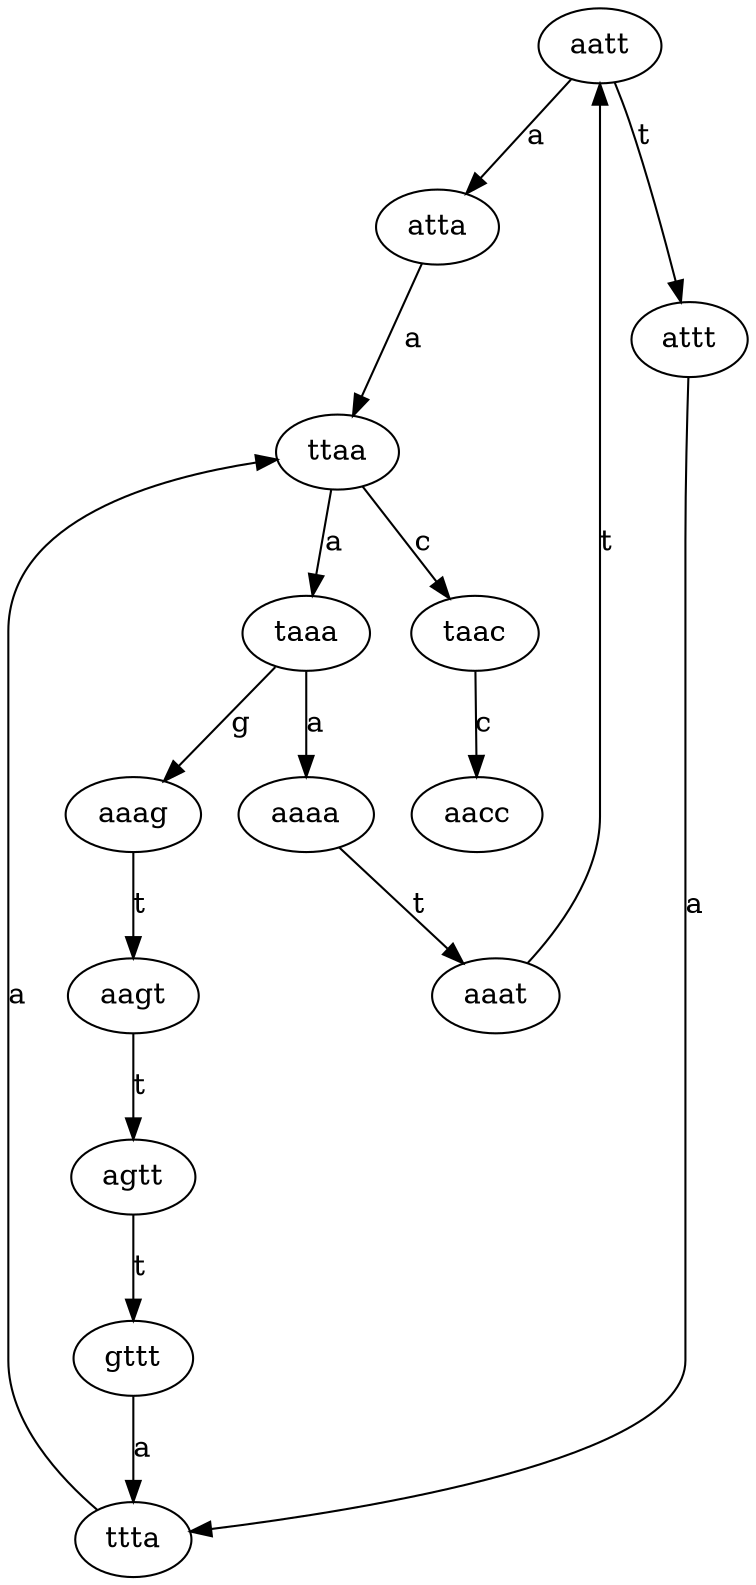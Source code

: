 digraph sample{
	"aatt" -> "atta" [ label = "a" ];
	"atta" -> "ttaa" [ label = "a" ];
	"ttaa" -> "taaa" [ label = "a" ];
	"taaa" -> "aaag" [ label = "g" ];
	"aaag" -> "aagt" [ label = "t" ];
	"aagt" -> "agtt" [ label = "t" ];
	"agtt" -> "gttt" [ label = "t" ];
	"gttt" -> "ttta" [ label = "a" ];
	"ttta" -> "ttaa" [ label = "a" ];
	"ttaa" -> "taac" [ label = "c" ];
	"taac" -> "aacc" [ label = "c" ];
	"attt" -> "ttta" [ label = "a" ];
	"taaa" -> "aaaa" [ label = "a" ];
	"aaaa" -> "aaat" [ label = "t" ];
	"aaat" -> "aatt" [ label = "t" ];
	"aatt" -> "attt" [ label = "t" ];
}